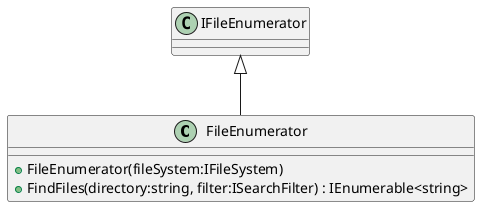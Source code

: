 @startuml
class FileEnumerator {
    + FileEnumerator(fileSystem:IFileSystem)
    + FindFiles(directory:string, filter:ISearchFilter) : IEnumerable<string>
}
IFileEnumerator <|-- FileEnumerator
@enduml
